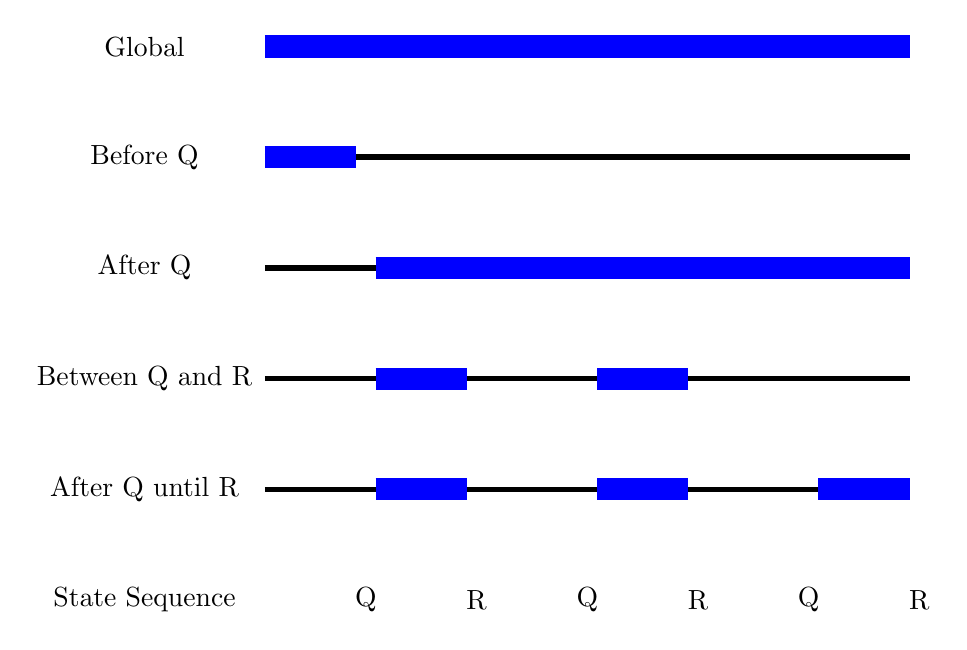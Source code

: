%!TEX root = ../MCSS.tex
\begin{tikzpicture}[
%every node/.style={node distance = 40,text width=1.4cm,align=center},
every node/.style={node distance = 40,minimum size=0,},
%state/.style={draw,rounded corners, minimum height=.5cm,node distance=80},
%state2/.style={state,text width=2.3cm},
norm/.style={draw,line width=2},
marked/.style={line width=8,color=blue},
]

\node (glo) at (0,0)            {Global};
\node (bef) [below of = glo]    {Before Q};
\node (aft) [below of = bef]    {After Q};
\node (bet) [below of = aft]    {Between Q and R};
\node (unt) [below of = bet]    {After Q until R};
\node (seq) [below of = unt]    {State Sequence};
%global
\node[right of = glo] (left) {};
\node[right of = left, node distance = 240] (right) {};
\path[marked] (left) edge (right);

%before
\node[right of = bef] (left) {};
\node[right of = left, node distance = 240] (right) {};
\path[norm] (left) edge (right);
\node[right of = left, node distance = 40] (right) {};
\path[marked] (left) edge (right);

%after
\node[right of = aft] (left) {};
\node[right of = left, node distance = 240] (right) {};
\path[norm] (left) edge (right);
\node[right of = left, node distance = 40] (left) {};
\path[marked] (left) edge (right);

%between
\node[right of = bet] (left) {};
\node[right of = left, node distance = 240] (right) {};
\path[norm] (left) edge (right);
\node[right of = left, node distance = 40] (left) {};
\node[right of = left, node distance = 40] (right) {};
\path[marked] (left) edge (right);
\node[right of = left, node distance = 80] (left) {};
\node[right of = left, node distance = 40] (right) {};
\path[marked] (left) edge (right);

%after
\node[right of = unt] (left) {};
\node[right of = left, node distance = 240] (right) {};
\path[norm] (left) edge (right);
\node[right of = left, node distance = 40] (left) {};
\node[right of = left, node distance = 40] (right) {};
\path[marked] (left) edge (right);
\node[right of = left, node distance = 80] (left) {};
\node[right of = left, node distance = 40] (right) {};
\path[marked] (left) edge (right);
\node[right of = left, node distance = 80] (left) {};
\node[right of = left, node distance = 40] (right) {};
\path[marked] (left) edge (right);

%sequence
\node[right of = seq] (left) {};
%\node[right of = left, node distance = 240] (right) {};
%\path[norm] (left) edge (right);
\node[right of = left, node distance = 40] (left) {Q};
\node[right of = left, node distance = 40] (left) {R};
\node[right of = left, node distance = 40] (left) {Q};
\node[right of = left, node distance = 40] (left) {R};
\node[right of = left, node distance = 40] (left) {Q};
\node[right of = left, node distance = 40] (left) {R};


\end{tikzpicture}